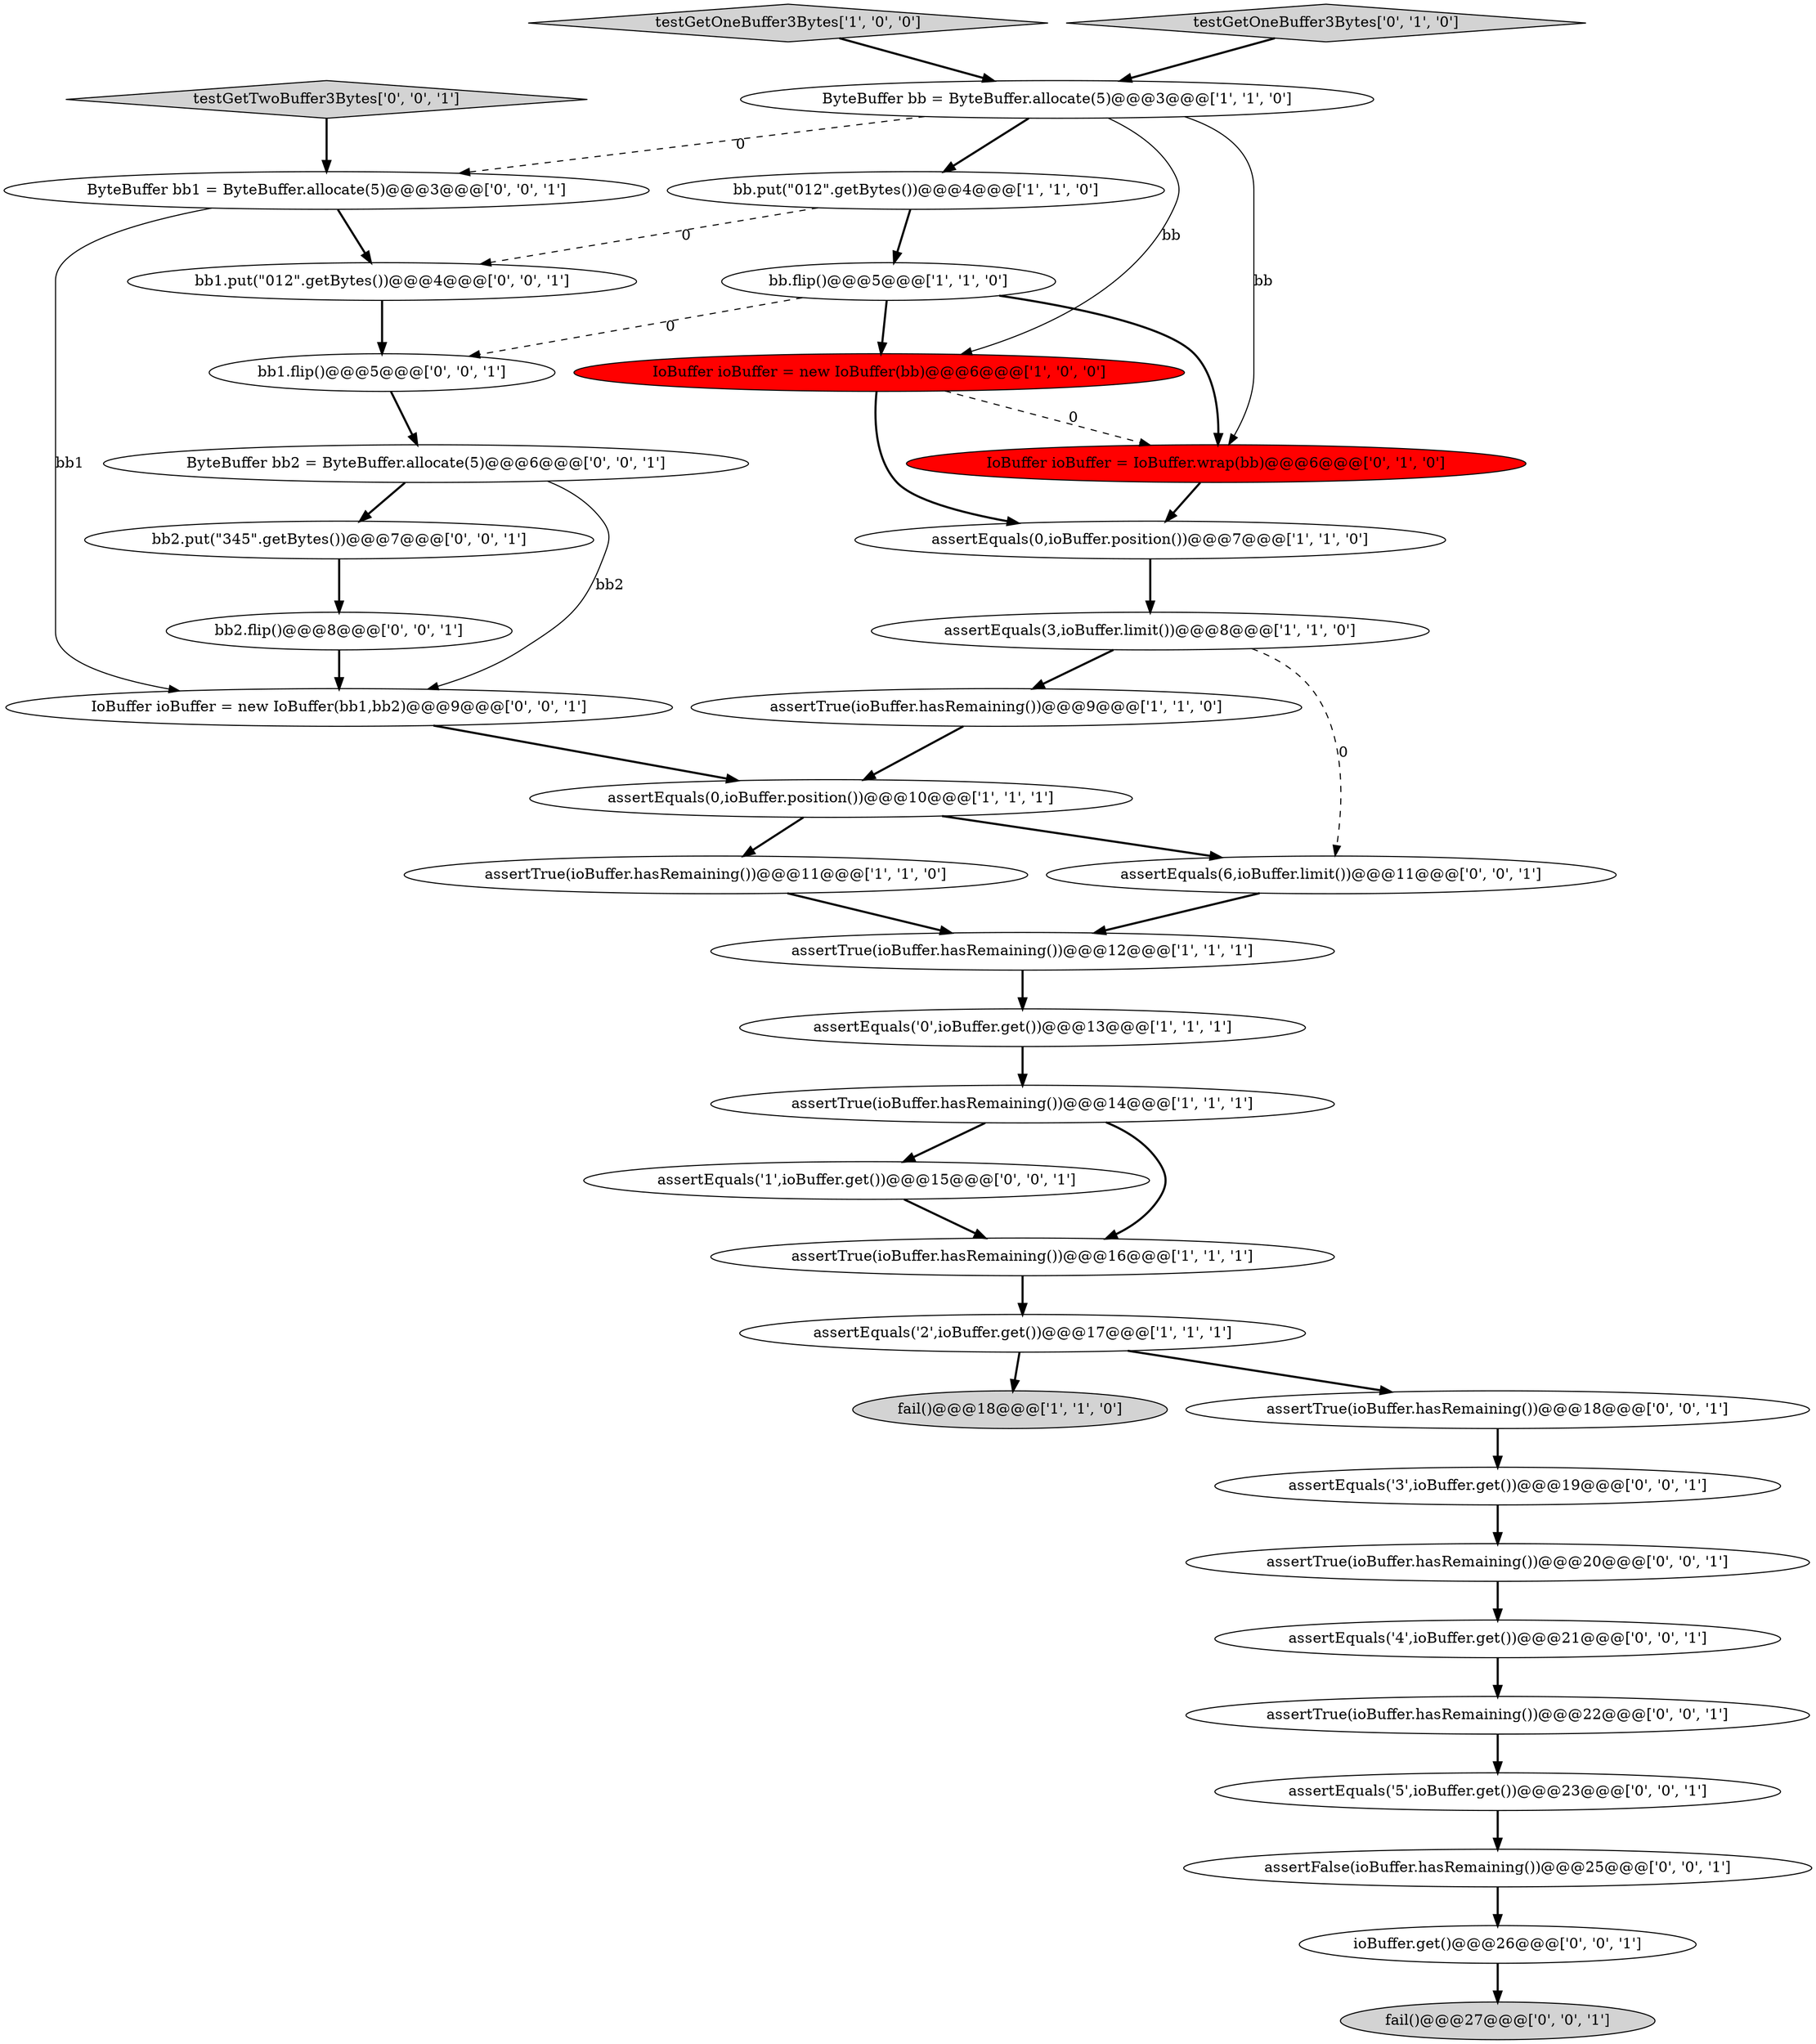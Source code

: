 digraph {
5 [style = filled, label = "bb.flip()@@@5@@@['1', '1', '0']", fillcolor = white, shape = ellipse image = "AAA0AAABBB1BBB"];
34 [style = filled, label = "bb2.flip()@@@8@@@['0', '0', '1']", fillcolor = white, shape = ellipse image = "AAA0AAABBB3BBB"];
25 [style = filled, label = "assertFalse(ioBuffer.hasRemaining())@@@25@@@['0', '0', '1']", fillcolor = white, shape = ellipse image = "AAA0AAABBB3BBB"];
14 [style = filled, label = "ByteBuffer bb = ByteBuffer.allocate(5)@@@3@@@['1', '1', '0']", fillcolor = white, shape = ellipse image = "AAA0AAABBB1BBB"];
8 [style = filled, label = "assertEquals('2',ioBuffer.get())@@@17@@@['1', '1', '1']", fillcolor = white, shape = ellipse image = "AAA0AAABBB1BBB"];
0 [style = filled, label = "assertTrue(ioBuffer.hasRemaining())@@@12@@@['1', '1', '1']", fillcolor = white, shape = ellipse image = "AAA0AAABBB1BBB"];
31 [style = filled, label = "assertEquals('1',ioBuffer.get())@@@15@@@['0', '0', '1']", fillcolor = white, shape = ellipse image = "AAA0AAABBB3BBB"];
2 [style = filled, label = "assertEquals('0',ioBuffer.get())@@@13@@@['1', '1', '1']", fillcolor = white, shape = ellipse image = "AAA0AAABBB1BBB"];
36 [style = filled, label = "ioBuffer.get()@@@26@@@['0', '0', '1']", fillcolor = white, shape = ellipse image = "AAA0AAABBB3BBB"];
3 [style = filled, label = "assertEquals(0,ioBuffer.position())@@@7@@@['1', '1', '0']", fillcolor = white, shape = ellipse image = "AAA0AAABBB1BBB"];
4 [style = filled, label = "assertTrue(ioBuffer.hasRemaining())@@@11@@@['1', '1', '0']", fillcolor = white, shape = ellipse image = "AAA0AAABBB1BBB"];
30 [style = filled, label = "bb2.put(\"345\".getBytes())@@@7@@@['0', '0', '1']", fillcolor = white, shape = ellipse image = "AAA0AAABBB3BBB"];
12 [style = filled, label = "assertEquals(0,ioBuffer.position())@@@10@@@['1', '1', '1']", fillcolor = white, shape = ellipse image = "AAA0AAABBB1BBB"];
21 [style = filled, label = "IoBuffer ioBuffer = new IoBuffer(bb1,bb2)@@@9@@@['0', '0', '1']", fillcolor = white, shape = ellipse image = "AAA0AAABBB3BBB"];
13 [style = filled, label = "testGetOneBuffer3Bytes['1', '0', '0']", fillcolor = lightgray, shape = diamond image = "AAA0AAABBB1BBB"];
10 [style = filled, label = "fail()@@@18@@@['1', '1', '0']", fillcolor = lightgray, shape = ellipse image = "AAA0AAABBB1BBB"];
11 [style = filled, label = "IoBuffer ioBuffer = new IoBuffer(bb)@@@6@@@['1', '0', '0']", fillcolor = red, shape = ellipse image = "AAA1AAABBB1BBB"];
7 [style = filled, label = "assertTrue(ioBuffer.hasRemaining())@@@9@@@['1', '1', '0']", fillcolor = white, shape = ellipse image = "AAA0AAABBB1BBB"];
6 [style = filled, label = "bb.put(\"012\".getBytes())@@@4@@@['1', '1', '0']", fillcolor = white, shape = ellipse image = "AAA0AAABBB1BBB"];
16 [style = filled, label = "IoBuffer ioBuffer = IoBuffer.wrap(bb)@@@6@@@['0', '1', '0']", fillcolor = red, shape = ellipse image = "AAA1AAABBB2BBB"];
20 [style = filled, label = "fail()@@@27@@@['0', '0', '1']", fillcolor = lightgray, shape = ellipse image = "AAA0AAABBB3BBB"];
1 [style = filled, label = "assertEquals(3,ioBuffer.limit())@@@8@@@['1', '1', '0']", fillcolor = white, shape = ellipse image = "AAA0AAABBB1BBB"];
17 [style = filled, label = "testGetOneBuffer3Bytes['0', '1', '0']", fillcolor = lightgray, shape = diamond image = "AAA0AAABBB2BBB"];
19 [style = filled, label = "assertTrue(ioBuffer.hasRemaining())@@@18@@@['0', '0', '1']", fillcolor = white, shape = ellipse image = "AAA0AAABBB3BBB"];
28 [style = filled, label = "ByteBuffer bb2 = ByteBuffer.allocate(5)@@@6@@@['0', '0', '1']", fillcolor = white, shape = ellipse image = "AAA0AAABBB3BBB"];
18 [style = filled, label = "testGetTwoBuffer3Bytes['0', '0', '1']", fillcolor = lightgray, shape = diamond image = "AAA0AAABBB3BBB"];
27 [style = filled, label = "bb1.flip()@@@5@@@['0', '0', '1']", fillcolor = white, shape = ellipse image = "AAA0AAABBB3BBB"];
22 [style = filled, label = "assertEquals('4',ioBuffer.get())@@@21@@@['0', '0', '1']", fillcolor = white, shape = ellipse image = "AAA0AAABBB3BBB"];
9 [style = filled, label = "assertTrue(ioBuffer.hasRemaining())@@@16@@@['1', '1', '1']", fillcolor = white, shape = ellipse image = "AAA0AAABBB1BBB"];
32 [style = filled, label = "assertEquals('5',ioBuffer.get())@@@23@@@['0', '0', '1']", fillcolor = white, shape = ellipse image = "AAA0AAABBB3BBB"];
23 [style = filled, label = "assertEquals(6,ioBuffer.limit())@@@11@@@['0', '0', '1']", fillcolor = white, shape = ellipse image = "AAA0AAABBB3BBB"];
24 [style = filled, label = "assertTrue(ioBuffer.hasRemaining())@@@20@@@['0', '0', '1']", fillcolor = white, shape = ellipse image = "AAA0AAABBB3BBB"];
26 [style = filled, label = "bb1.put(\"012\".getBytes())@@@4@@@['0', '0', '1']", fillcolor = white, shape = ellipse image = "AAA0AAABBB3BBB"];
35 [style = filled, label = "assertTrue(ioBuffer.hasRemaining())@@@22@@@['0', '0', '1']", fillcolor = white, shape = ellipse image = "AAA0AAABBB3BBB"];
33 [style = filled, label = "ByteBuffer bb1 = ByteBuffer.allocate(5)@@@3@@@['0', '0', '1']", fillcolor = white, shape = ellipse image = "AAA0AAABBB3BBB"];
29 [style = filled, label = "assertEquals('3',ioBuffer.get())@@@19@@@['0', '0', '1']", fillcolor = white, shape = ellipse image = "AAA0AAABBB3BBB"];
15 [style = filled, label = "assertTrue(ioBuffer.hasRemaining())@@@14@@@['1', '1', '1']", fillcolor = white, shape = ellipse image = "AAA0AAABBB1BBB"];
16->3 [style = bold, label=""];
8->10 [style = bold, label=""];
3->1 [style = bold, label=""];
28->30 [style = bold, label=""];
7->12 [style = bold, label=""];
31->9 [style = bold, label=""];
11->16 [style = dashed, label="0"];
8->19 [style = bold, label=""];
19->29 [style = bold, label=""];
25->36 [style = bold, label=""];
27->28 [style = bold, label=""];
0->2 [style = bold, label=""];
18->33 [style = bold, label=""];
35->32 [style = bold, label=""];
14->11 [style = solid, label="bb"];
30->34 [style = bold, label=""];
9->8 [style = bold, label=""];
24->22 [style = bold, label=""];
23->0 [style = bold, label=""];
1->7 [style = bold, label=""];
14->33 [style = dashed, label="0"];
36->20 [style = bold, label=""];
33->26 [style = bold, label=""];
4->0 [style = bold, label=""];
21->12 [style = bold, label=""];
5->16 [style = bold, label=""];
14->16 [style = solid, label="bb"];
6->5 [style = bold, label=""];
26->27 [style = bold, label=""];
5->27 [style = dashed, label="0"];
12->4 [style = bold, label=""];
11->3 [style = bold, label=""];
17->14 [style = bold, label=""];
15->9 [style = bold, label=""];
15->31 [style = bold, label=""];
6->26 [style = dashed, label="0"];
2->15 [style = bold, label=""];
32->25 [style = bold, label=""];
28->21 [style = solid, label="bb2"];
5->11 [style = bold, label=""];
12->23 [style = bold, label=""];
29->24 [style = bold, label=""];
22->35 [style = bold, label=""];
1->23 [style = dashed, label="0"];
13->14 [style = bold, label=""];
14->6 [style = bold, label=""];
34->21 [style = bold, label=""];
33->21 [style = solid, label="bb1"];
}
